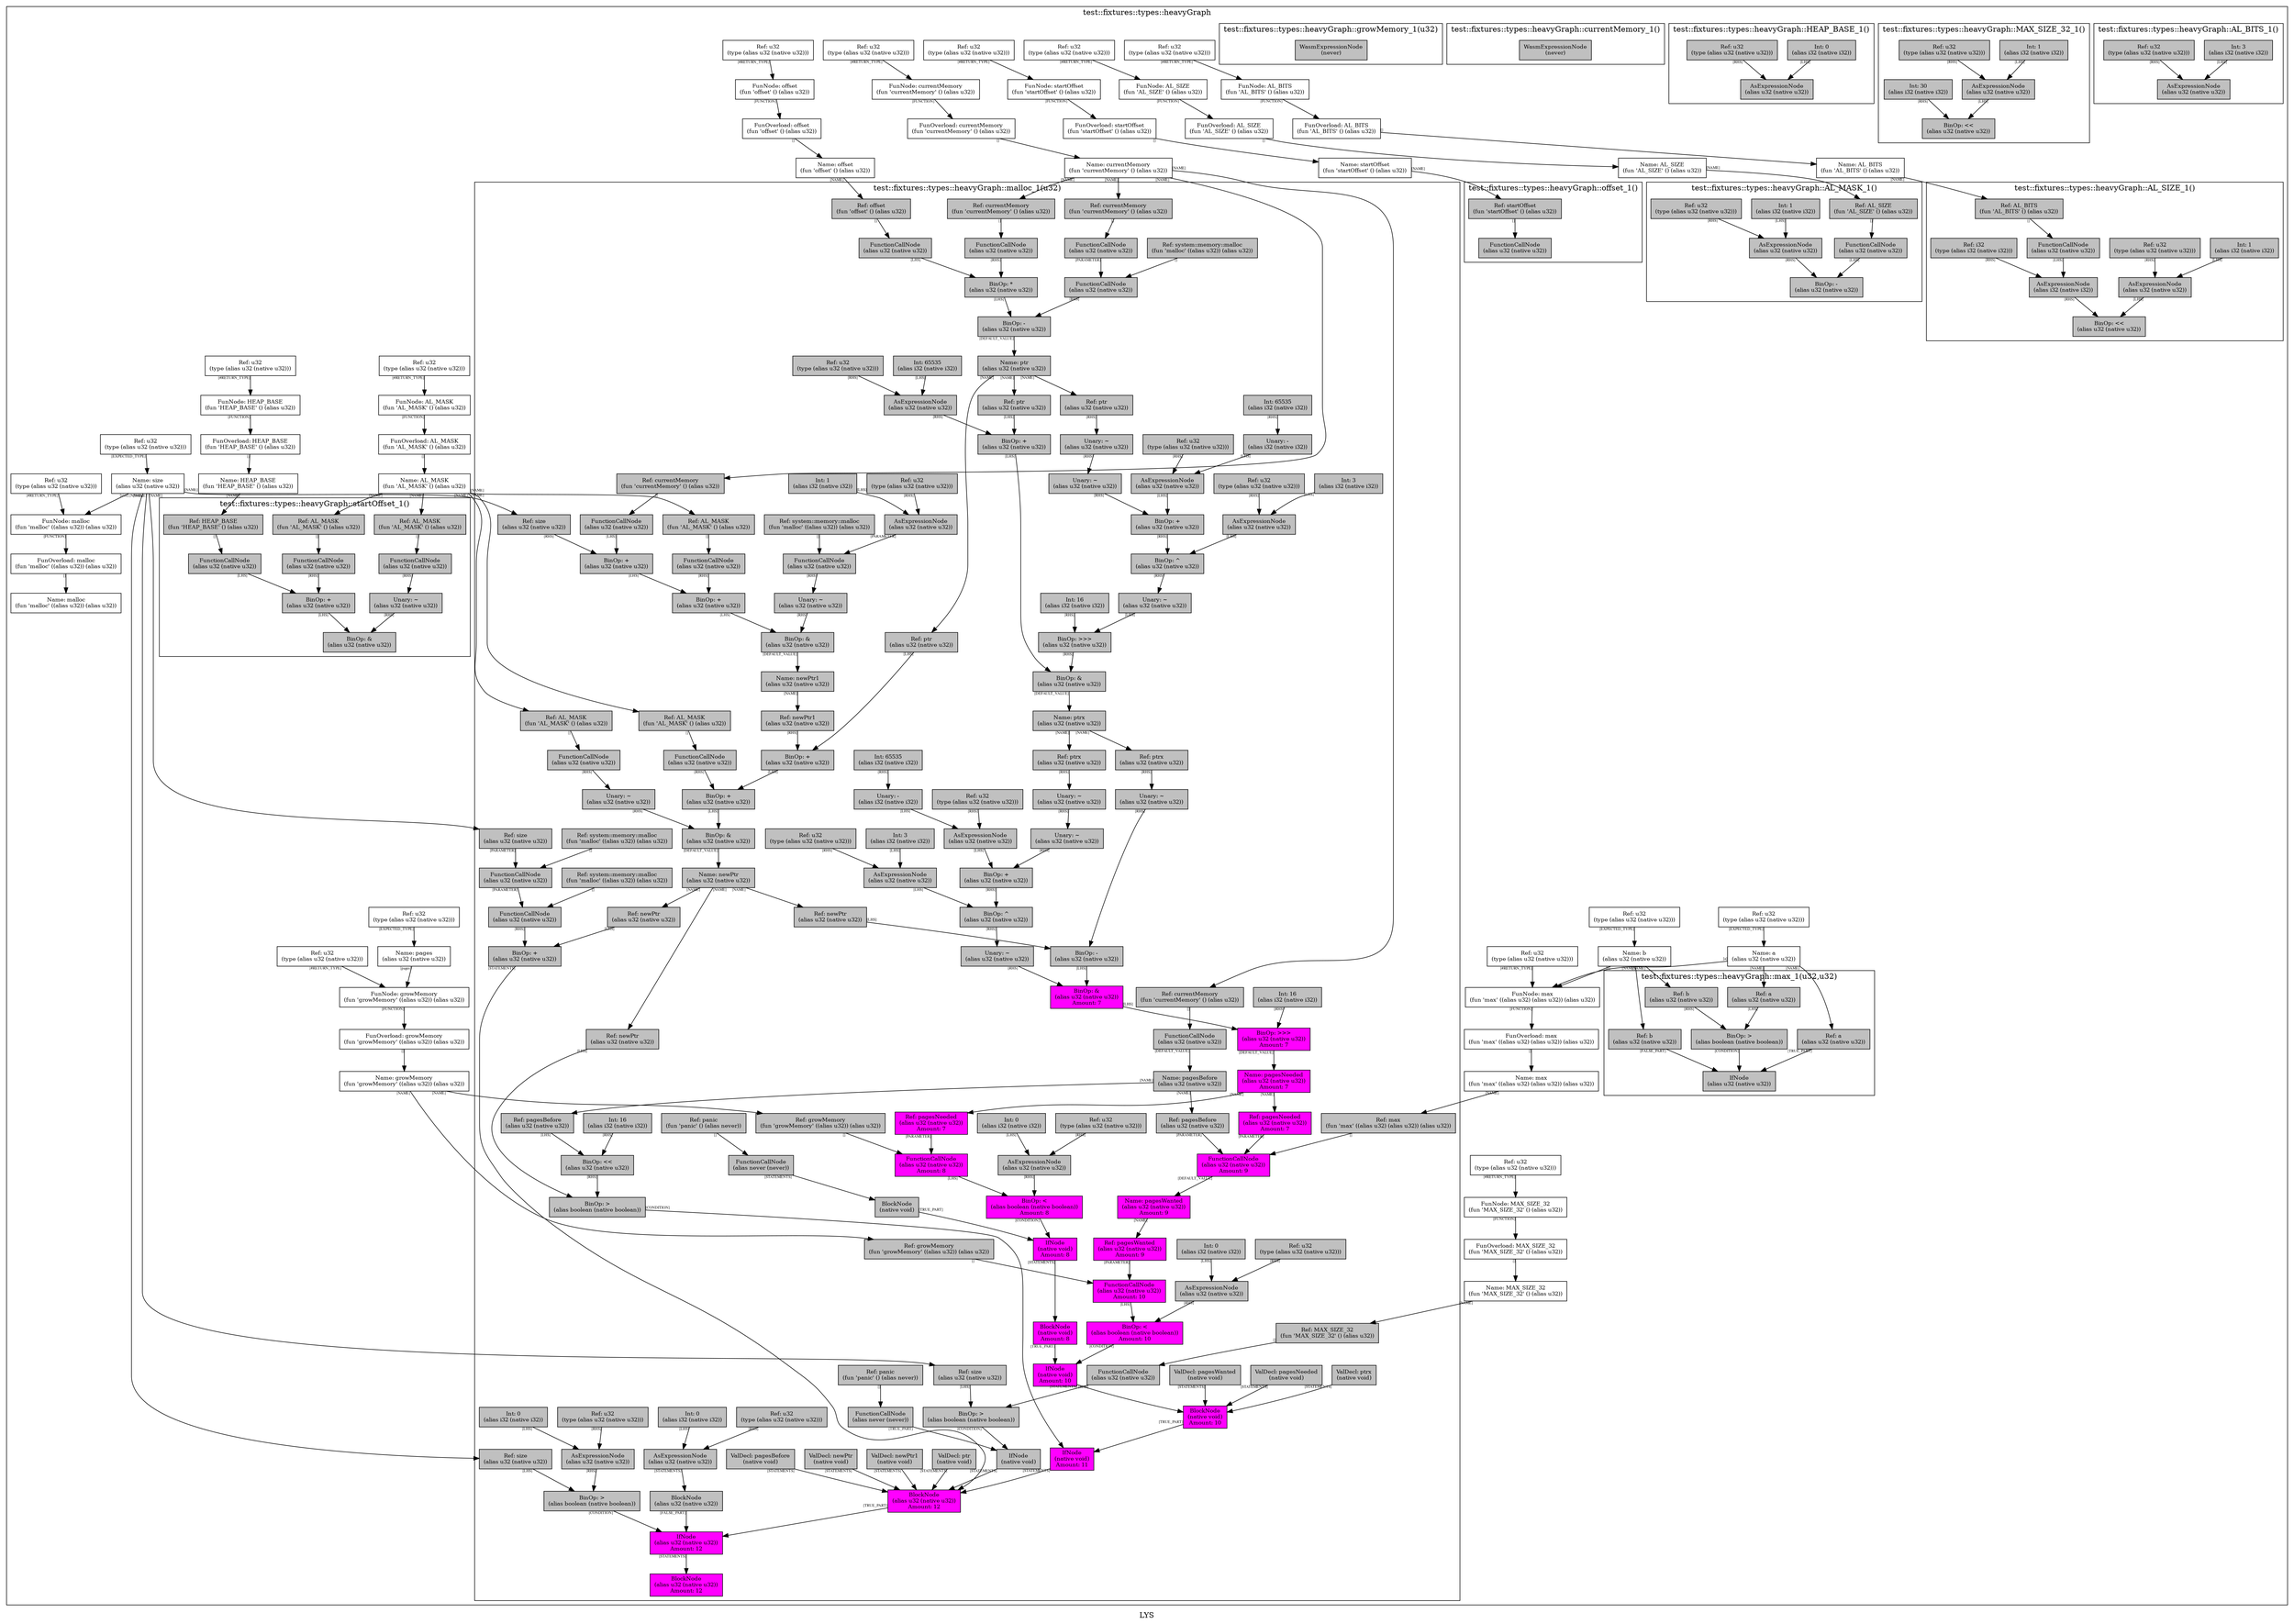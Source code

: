 digraph LYS {
  node [shape=box,fontsize=10];
  subgraph "cluster_test::fixtures::types::heavyGraph" {
    1 [label="FunOverload: AL_BITS\n(fun 'AL_BITS' () (alias u32))", fillcolor=grey];
    2 [label="FunNode: AL_BITS\n(fun 'AL_BITS' () (alias u32))", fillcolor=grey];
    3 [label="Ref: u32\n(type (alias u32 (native u32)))", fillcolor=grey];
    4 [label="Name: AL_BITS\n(fun 'AL_BITS' () (alias u32))", fillcolor=grey];
    5 [label="FunOverload: AL_SIZE\n(fun 'AL_SIZE' () (alias u32))", fillcolor=grey];
    6 [label="FunNode: AL_SIZE\n(fun 'AL_SIZE' () (alias u32))", fillcolor=grey];
    7 [label="Ref: u32\n(type (alias u32 (native u32)))", fillcolor=grey];
    8 [label="Name: AL_SIZE\n(fun 'AL_SIZE' () (alias u32))", fillcolor=grey];
    9 [label="FunOverload: AL_MASK\n(fun 'AL_MASK' () (alias u32))", fillcolor=grey];
    10 [label="FunNode: AL_MASK\n(fun 'AL_MASK' () (alias u32))", fillcolor=grey];
    11 [label="Ref: u32\n(type (alias u32 (native u32)))", fillcolor=grey];
    12 [label="Name: AL_MASK\n(fun 'AL_MASK' () (alias u32))", fillcolor=grey];
    13 [label="FunOverload: MAX_SIZE_32\n(fun 'MAX_SIZE_32' () (alias u32))", fillcolor=grey];
    14 [label="FunNode: MAX_SIZE_32\n(fun 'MAX_SIZE_32' () (alias u32))", fillcolor=grey];
    15 [label="Ref: u32\n(type (alias u32 (native u32)))", fillcolor=grey];
    16 [label="Name: MAX_SIZE_32\n(fun 'MAX_SIZE_32' () (alias u32))", fillcolor=grey];
    17 [label="FunOverload: HEAP_BASE\n(fun 'HEAP_BASE' () (alias u32))", fillcolor=grey];
    18 [label="FunNode: HEAP_BASE\n(fun 'HEAP_BASE' () (alias u32))", fillcolor=grey];
    19 [label="Ref: u32\n(type (alias u32 (native u32)))", fillcolor=grey];
    20 [label="Name: HEAP_BASE\n(fun 'HEAP_BASE' () (alias u32))", fillcolor=grey];
    21 [label="FunOverload: startOffset\n(fun 'startOffset' () (alias u32))", fillcolor=grey];
    22 [label="FunNode: startOffset\n(fun 'startOffset' () (alias u32))", fillcolor=grey];
    23 [label="Ref: u32\n(type (alias u32 (native u32)))", fillcolor=grey];
    24 [label="Name: startOffset\n(fun 'startOffset' () (alias u32))", fillcolor=grey];
    25 [label="FunOverload: offset\n(fun 'offset' () (alias u32))", fillcolor=grey];
    26 [label="FunNode: offset\n(fun 'offset' () (alias u32))", fillcolor=grey];
    27 [label="Ref: u32\n(type (alias u32 (native u32)))", fillcolor=grey];
    28 [label="Name: offset\n(fun 'offset' () (alias u32))", fillcolor=grey];
    29 [label="FunOverload: max\n(fun 'max' ((alias u32) (alias u32)) (alias u32))", fillcolor=grey];
    30 [label="FunNode: max\n(fun 'max' ((alias u32) (alias u32)) (alias u32))", fillcolor=grey];
    31 [label="Name: a\n(alias u32 (native u32))", fillcolor=grey];
    32 [label="Ref: u32\n(type (alias u32 (native u32)))", fillcolor=grey];
    33 [label="Name: b\n(alias u32 (native u32))", fillcolor=grey];
    34 [label="Ref: u32\n(type (alias u32 (native u32)))", fillcolor=grey];
    35 [label="Ref: u32\n(type (alias u32 (native u32)))", fillcolor=grey];
    36 [label="Name: max\n(fun 'max' ((alias u32) (alias u32)) (alias u32))", fillcolor=grey];
    37 [label="FunOverload: currentMemory\n(fun 'currentMemory' () (alias u32))", fillcolor=grey];
    38 [label="FunNode: currentMemory\n(fun 'currentMemory' () (alias u32))", fillcolor=grey];
    39 [label="Ref: u32\n(type (alias u32 (native u32)))", fillcolor=grey];
    40 [label="Name: currentMemory\n(fun 'currentMemory' () (alias u32))", fillcolor=grey];
    41 [label="FunOverload: growMemory\n(fun 'growMemory' ((alias u32)) (alias u32))", fillcolor=grey];
    42 [label="FunNode: growMemory\n(fun 'growMemory' ((alias u32)) (alias u32))", fillcolor=grey];
    43 [label="Name: pages\n(alias u32 (native u32))", fillcolor=grey];
    44 [label="Ref: u32\n(type (alias u32 (native u32)))", fillcolor=grey];
    45 [label="Ref: u32\n(type (alias u32 (native u32)))", fillcolor=grey];
    46 [label="Name: growMemory\n(fun 'growMemory' ((alias u32)) (alias u32))", fillcolor=grey];
    47 [label="FunOverload: malloc\n(fun 'malloc' ((alias u32)) (alias u32))", fillcolor=grey];
    48 [label="FunNode: malloc\n(fun 'malloc' ((alias u32)) (alias u32))", fillcolor=grey];
    49 [label="Name: size\n(alias u32 (native u32))", fillcolor=grey];
    50 [label="Ref: u32\n(type (alias u32 (native u32)))", fillcolor=grey];
    51 [label="Ref: u32\n(type (alias u32 (native u32)))", fillcolor=grey];
    52 [label="Name: malloc\n(fun 'malloc' ((alias u32)) (alias u32))", fillcolor=grey];
    subgraph "cluster_test::fixtures::types::heavyGraph_0" { rankdir=TB;
      node [style=filled, fillcolor=grey];
      53 [label="AsExpressionNode\n(alias u32 (native u32))", fillcolor=grey];
      54 [label="Int: 3\n(alias i32 (native i32))", fillcolor=grey];
      55 [label="Ref: u32\n(type (alias u32 (native u32)))", fillcolor=grey];
      label="test::fixtures::types::heavyGraph::AL_BITS_1()";
    }
    subgraph "cluster_test::fixtures::types::heavyGraph_1" { rankdir=TB;
      node [style=filled, fillcolor=grey];
      56 [label="BinOp: <<\n(alias u32 (native u32))", fillcolor=grey];
      57 [label="AsExpressionNode\n(alias u32 (native u32))", fillcolor=grey];
      58 [label="Int: 1\n(alias i32 (native i32))", fillcolor=grey];
      59 [label="Ref: u32\n(type (alias u32 (native u32)))", fillcolor=grey];
      60 [label="AsExpressionNode\n(alias i32 (native i32))", fillcolor=grey];
      61 [label="FunctionCallNode\n(alias u32 (native u32))", fillcolor=grey];
      62 [label="Ref: AL_BITS\n(fun 'AL_BITS' () (alias u32))", fillcolor=grey];
      63 [label="Ref: i32\n(type (alias i32 (native i32)))", fillcolor=grey];
      label="test::fixtures::types::heavyGraph::AL_SIZE_1()";
    }
    subgraph "cluster_test::fixtures::types::heavyGraph_2" { rankdir=TB;
      node [style=filled, fillcolor=grey];
      64 [label="BinOp: -\n(alias u32 (native u32))", fillcolor=grey];
      65 [label="FunctionCallNode\n(alias u32 (native u32))", fillcolor=grey];
      66 [label="Ref: AL_SIZE\n(fun 'AL_SIZE' () (alias u32))", fillcolor=grey];
      67 [label="AsExpressionNode\n(alias u32 (native u32))", fillcolor=grey];
      68 [label="Int: 1\n(alias i32 (native i32))", fillcolor=grey];
      69 [label="Ref: u32\n(type (alias u32 (native u32)))", fillcolor=grey];
      label="test::fixtures::types::heavyGraph::AL_MASK_1()";
    }
    subgraph "cluster_test::fixtures::types::heavyGraph_3" { rankdir=TB;
      node [style=filled, fillcolor=grey];
      70 [label="BinOp: <<\n(alias u32 (native u32))", fillcolor=grey];
      71 [label="AsExpressionNode\n(alias u32 (native u32))", fillcolor=grey];
      72 [label="Int: 1\n(alias i32 (native i32))", fillcolor=grey];
      73 [label="Ref: u32\n(type (alias u32 (native u32)))", fillcolor=grey];
      74 [label="Int: 30\n(alias i32 (native i32))", fillcolor=grey];
      label="test::fixtures::types::heavyGraph::MAX_SIZE_32_1()";
    }
    subgraph "cluster_test::fixtures::types::heavyGraph_4" { rankdir=TB;
      node [style=filled, fillcolor=grey];
      75 [label="AsExpressionNode\n(alias u32 (native u32))", fillcolor=grey];
      76 [label="Int: 0\n(alias i32 (native i32))", fillcolor=grey];
      77 [label="Ref: u32\n(type (alias u32 (native u32)))", fillcolor=grey];
      label="test::fixtures::types::heavyGraph::HEAP_BASE_1()";
    }
    subgraph "cluster_test::fixtures::types::heavyGraph_5" { rankdir=TB;
      node [style=filled, fillcolor=grey];
      78 [label="BinOp: &\n(alias u32 (native u32))", fillcolor=grey];
      79 [label="BinOp: +\n(alias u32 (native u32))", fillcolor=grey];
      80 [label="FunctionCallNode\n(alias u32 (native u32))", fillcolor=grey];
      81 [label="Ref: HEAP_BASE\n(fun 'HEAP_BASE' () (alias u32))", fillcolor=grey];
      82 [label="FunctionCallNode\n(alias u32 (native u32))", fillcolor=grey];
      83 [label="Ref: AL_MASK\n(fun 'AL_MASK' () (alias u32))", fillcolor=grey];
      84 [label="Unary: ~\n(alias u32 (native u32))", fillcolor=grey];
      85 [label="FunctionCallNode\n(alias u32 (native u32))", fillcolor=grey];
      86 [label="Ref: AL_MASK\n(fun 'AL_MASK' () (alias u32))", fillcolor=grey];
      label="test::fixtures::types::heavyGraph::startOffset_1()";
    }
    subgraph "cluster_test::fixtures::types::heavyGraph_6" { rankdir=TB;
      node [style=filled, fillcolor=grey];
      87 [label="FunctionCallNode\n(alias u32 (native u32))", fillcolor=grey];
      88 [label="Ref: startOffset\n(fun 'startOffset' () (alias u32))", fillcolor=grey];
      label="test::fixtures::types::heavyGraph::offset_1()";
    }
    subgraph "cluster_test::fixtures::types::heavyGraph_7" { rankdir=TB;
      node [style=filled, fillcolor=grey];
      89 [label="IfNode\n(alias u32 (native u32))", fillcolor=grey];
      90 [label="Ref: a\n(alias u32 (native u32))", fillcolor=grey];
      91 [label="BinOp: >\n(alias boolean (native boolean))", fillcolor=grey];
      92 [label="Ref: a\n(alias u32 (native u32))", fillcolor=grey];
      93 [label="Ref: b\n(alias u32 (native u32))", fillcolor=grey];
      94 [label="Ref: b\n(alias u32 (native u32))", fillcolor=grey];
      label="test::fixtures::types::heavyGraph::max_1(u32,u32)";
    }
    subgraph "cluster_test::fixtures::types::heavyGraph_8" { rankdir=TB;
      node [style=filled, fillcolor=grey];
      95 [label="WasmExpressionNode\n(never)", fillcolor=grey];
      label="test::fixtures::types::heavyGraph::currentMemory_1()";
    }
    subgraph "cluster_test::fixtures::types::heavyGraph_9" { rankdir=TB;
      node [style=filled, fillcolor=grey];
      96 [label="WasmExpressionNode\n(never)", fillcolor=grey];
      label="test::fixtures::types::heavyGraph::growMemory_1(u32)";
    }
    subgraph "cluster_test::fixtures::types::heavyGraph_10" { rankdir=TB;
      node [style=filled, fillcolor=grey];
      97 [label="BlockNode\n(alias u32 (native u32))
Amount: 12", fillcolor=magenta];
      98 [label="IfNode\n(alias u32 (native u32))
Amount: 12", fillcolor=magenta];
      99 [label="BlockNode\n(alias u32 (native u32))
Amount: 12", fillcolor=magenta];
      100 [label="IfNode\n(native void)", fillcolor=grey];
      101 [label="FunctionCallNode\n(alias never (never))", fillcolor=grey];
      102 [label="Ref: panic\n(fun 'panic' () (alias never))", fillcolor=grey];
      103 [label="BinOp: >\n(alias boolean (native boolean))", fillcolor=grey];
      104 [label="Ref: size\n(alias u32 (native u32))", fillcolor=grey];
      105 [label="FunctionCallNode\n(alias u32 (native u32))", fillcolor=grey];
      106 [label="Ref: MAX_SIZE_32\n(fun 'MAX_SIZE_32' () (alias u32))", fillcolor=grey];
      107 [label="ValDecl: ptr\n(native void)", fillcolor=grey];
      108 [label="Name: ptr\n(alias u32 (native u32))", fillcolor=grey];
      109 [label="BinOp: -\n(alias u32 (native u32))", fillcolor=grey];
      110 [label="BinOp: *\n(alias u32 (native u32))", fillcolor=grey];
      111 [label="FunctionCallNode\n(alias u32 (native u32))", fillcolor=grey];
      112 [label="Ref: offset\n(fun 'offset' () (alias u32))", fillcolor=grey];
      113 [label="FunctionCallNode\n(alias u32 (native u32))", fillcolor=grey];
      114 [label="Ref: currentMemory\n(fun 'currentMemory' () (alias u32))", fillcolor=grey];
      115 [label="FunctionCallNode\n(alias u32 (native u32))", fillcolor=grey];
      116 [label="Ref: system::memory::malloc\n(fun 'malloc' ((alias u32)) (alias u32))", fillcolor=grey];
      117 [label="FunctionCallNode\n(alias u32 (native u32))", fillcolor=grey];
      118 [label="Ref: currentMemory\n(fun 'currentMemory' () (alias u32))", fillcolor=grey];
      119 [label="ValDecl: newPtr1\n(native void)", fillcolor=grey];
      120 [label="Name: newPtr1\n(alias u32 (native u32))", fillcolor=grey];
      121 [label="BinOp: &\n(alias u32 (native u32))", fillcolor=grey];
      122 [label="BinOp: +\n(alias u32 (native u32))", fillcolor=grey];
      123 [label="BinOp: +\n(alias u32 (native u32))", fillcolor=grey];
      124 [label="FunctionCallNode\n(alias u32 (native u32))", fillcolor=grey];
      125 [label="Ref: currentMemory\n(fun 'currentMemory' () (alias u32))", fillcolor=grey];
      126 [label="Ref: size\n(alias u32 (native u32))", fillcolor=grey];
      127 [label="FunctionCallNode\n(alias u32 (native u32))", fillcolor=grey];
      128 [label="Ref: AL_MASK\n(fun 'AL_MASK' () (alias u32))", fillcolor=grey];
      129 [label="Unary: ~\n(alias u32 (native u32))", fillcolor=grey];
      130 [label="FunctionCallNode\n(alias u32 (native u32))", fillcolor=grey];
      131 [label="Ref: system::memory::malloc\n(fun 'malloc' ((alias u32)) (alias u32))", fillcolor=grey];
      132 [label="AsExpressionNode\n(alias u32 (native u32))", fillcolor=grey];
      133 [label="Int: 1\n(alias i32 (native i32))", fillcolor=grey];
      134 [label="Ref: u32\n(type (alias u32 (native u32)))", fillcolor=grey];
      135 [label="ValDecl: newPtr\n(native void)", fillcolor=grey];
      136 [label="Name: newPtr\n(alias u32 (native u32))", fillcolor=grey];
      137 [label="BinOp: &\n(alias u32 (native u32))", fillcolor=grey];
      138 [label="BinOp: +\n(alias u32 (native u32))", fillcolor=grey];
      139 [label="BinOp: +\n(alias u32 (native u32))", fillcolor=grey];
      140 [label="Ref: ptr\n(alias u32 (native u32))", fillcolor=grey];
      141 [label="Ref: newPtr1\n(alias u32 (native u32))", fillcolor=grey];
      142 [label="FunctionCallNode\n(alias u32 (native u32))", fillcolor=grey];
      143 [label="Ref: AL_MASK\n(fun 'AL_MASK' () (alias u32))", fillcolor=grey];
      144 [label="Unary: ~\n(alias u32 (native u32))", fillcolor=grey];
      145 [label="FunctionCallNode\n(alias u32 (native u32))", fillcolor=grey];
      146 [label="Ref: AL_MASK\n(fun 'AL_MASK' () (alias u32))", fillcolor=grey];
      147 [label="ValDecl: pagesBefore\n(native void)", fillcolor=grey];
      148 [label="Name: pagesBefore\n(alias u32 (native u32))", fillcolor=grey];
      149 [label="FunctionCallNode\n(alias u32 (native u32))", fillcolor=grey];
      150 [label="Ref: currentMemory\n(fun 'currentMemory' () (alias u32))", fillcolor=grey];
      151 [label="IfNode\n(native void)
Amount: 11", fillcolor=magenta];
      152 [label="BlockNode\n(native void)
Amount: 10", fillcolor=magenta];
      153 [label="ValDecl: ptrx\n(native void)", fillcolor=grey];
      154 [label="Name: ptrx\n(alias u32 (native u32))", fillcolor=grey];
      155 [label="BinOp: &\n(alias u32 (native u32))", fillcolor=grey];
      156 [label="BinOp: +\n(alias u32 (native u32))", fillcolor=grey];
      157 [label="Ref: ptr\n(alias u32 (native u32))", fillcolor=grey];
      158 [label="AsExpressionNode\n(alias u32 (native u32))", fillcolor=grey];
      159 [label="Int: 65535\n(alias i32 (native i32))", fillcolor=grey];
      160 [label="Ref: u32\n(type (alias u32 (native u32)))", fillcolor=grey];
      161 [label="BinOp: >>>\n(alias u32 (native u32))", fillcolor=grey];
      162 [label="Unary: ~\n(alias u32 (native u32))", fillcolor=grey];
      163 [label="BinOp: ^\n(alias u32 (native u32))", fillcolor=grey];
      164 [label="AsExpressionNode\n(alias u32 (native u32))", fillcolor=grey];
      165 [label="Int: 3\n(alias i32 (native i32))", fillcolor=grey];
      166 [label="Ref: u32\n(type (alias u32 (native u32)))", fillcolor=grey];
      167 [label="BinOp: +\n(alias u32 (native u32))", fillcolor=grey];
      168 [label="AsExpressionNode\n(alias u32 (native u32))", fillcolor=grey];
      169 [label="Unary: -\n(alias i32 (native i32))", fillcolor=grey];
      170 [label="Int: 65535\n(alias i32 (native i32))", fillcolor=grey];
      171 [label="Ref: u32\n(type (alias u32 (native u32)))", fillcolor=grey];
      172 [label="Unary: ~\n(alias u32 (native u32))", fillcolor=grey];
      173 [label="Unary: ~\n(alias u32 (native u32))", fillcolor=grey];
      174 [label="Ref: ptr\n(alias u32 (native u32))", fillcolor=grey];
      175 [label="Int: 16\n(alias i32 (native i32))", fillcolor=grey];
      176 [label="ValDecl: pagesNeeded\n(native void)", fillcolor=grey];
      177 [label="Name: pagesNeeded\n(alias u32 (native u32))
Amount: 7", fillcolor=magenta];
      178 [label="BinOp: >>>\n(alias u32 (native u32))
Amount: 7", fillcolor=magenta];
      179 [label="BinOp: &\n(alias u32 (native u32))
Amount: 7", fillcolor=magenta];
      180 [label="BinOp: -\n(alias u32 (native u32))", fillcolor=grey];
      181 [label="Ref: newPtr\n(alias u32 (native u32))", fillcolor=grey];
      182 [label="Unary: ~\n(alias u32 (native u32))", fillcolor=grey];
      183 [label="Ref: ptrx\n(alias u32 (native u32))", fillcolor=grey];
      184 [label="Unary: ~\n(alias u32 (native u32))", fillcolor=grey];
      185 [label="BinOp: ^\n(alias u32 (native u32))", fillcolor=grey];
      186 [label="AsExpressionNode\n(alias u32 (native u32))", fillcolor=grey];
      187 [label="Int: 3\n(alias i32 (native i32))", fillcolor=grey];
      188 [label="Ref: u32\n(type (alias u32 (native u32)))", fillcolor=grey];
      189 [label="BinOp: +\n(alias u32 (native u32))", fillcolor=grey];
      190 [label="AsExpressionNode\n(alias u32 (native u32))", fillcolor=grey];
      191 [label="Unary: -\n(alias i32 (native i32))", fillcolor=grey];
      192 [label="Int: 65535\n(alias i32 (native i32))", fillcolor=grey];
      193 [label="Ref: u32\n(type (alias u32 (native u32)))", fillcolor=grey];
      194 [label="Unary: ~\n(alias u32 (native u32))", fillcolor=grey];
      195 [label="Unary: ~\n(alias u32 (native u32))", fillcolor=grey];
      196 [label="Ref: ptrx\n(alias u32 (native u32))", fillcolor=grey];
      197 [label="Int: 16\n(alias i32 (native i32))", fillcolor=grey];
      198 [label="ValDecl: pagesWanted\n(native void)", fillcolor=grey];
      199 [label="Name: pagesWanted\n(alias u32 (native u32))
Amount: 9", fillcolor=magenta];
      200 [label="FunctionCallNode\n(alias u32 (native u32))
Amount: 9", fillcolor=magenta];
      201 [label="Ref: max\n(fun 'max' ((alias u32) (alias u32)) (alias u32))", fillcolor=grey];
      202 [label="Ref: pagesBefore\n(alias u32 (native u32))", fillcolor=grey];
      203 [label="Ref: pagesNeeded\n(alias u32 (native u32))
Amount: 7", fillcolor=magenta];
      204 [label="IfNode\n(native void)
Amount: 10", fillcolor=magenta];
      205 [label="BlockNode\n(native void)
Amount: 8", fillcolor=magenta];
      206 [label="IfNode\n(native void)
Amount: 8", fillcolor=magenta];
      207 [label="BlockNode\n(native void)", fillcolor=grey];
      208 [label="FunctionCallNode\n(alias never (never))", fillcolor=grey];
      209 [label="Ref: panic\n(fun 'panic' () (alias never))", fillcolor=grey];
      210 [label="BinOp: <\n(alias boolean (native boolean))
Amount: 8", fillcolor=magenta];
      211 [label="FunctionCallNode\n(alias u32 (native u32))
Amount: 8", fillcolor=magenta];
      212 [label="Ref: growMemory\n(fun 'growMemory' ((alias u32)) (alias u32))", fillcolor=grey];
      213 [label="Ref: pagesNeeded\n(alias u32 (native u32))
Amount: 7", fillcolor=magenta];
      214 [label="AsExpressionNode\n(alias u32 (native u32))", fillcolor=grey];
      215 [label="Int: 0\n(alias i32 (native i32))", fillcolor=grey];
      216 [label="Ref: u32\n(type (alias u32 (native u32)))", fillcolor=grey];
      217 [label="BinOp: <\n(alias boolean (native boolean))
Amount: 10", fillcolor=magenta];
      218 [label="FunctionCallNode\n(alias u32 (native u32))
Amount: 10", fillcolor=magenta];
      219 [label="Ref: growMemory\n(fun 'growMemory' ((alias u32)) (alias u32))", fillcolor=grey];
      220 [label="Ref: pagesWanted\n(alias u32 (native u32))
Amount: 9", fillcolor=magenta];
      221 [label="AsExpressionNode\n(alias u32 (native u32))", fillcolor=grey];
      222 [label="Int: 0\n(alias i32 (native i32))", fillcolor=grey];
      223 [label="Ref: u32\n(type (alias u32 (native u32)))", fillcolor=grey];
      224 [label="BinOp: >\n(alias boolean (native boolean))", fillcolor=grey];
      225 [label="Ref: newPtr\n(alias u32 (native u32))", fillcolor=grey];
      226 [label="BinOp: <<\n(alias u32 (native u32))", fillcolor=grey];
      227 [label="Ref: pagesBefore\n(alias u32 (native u32))", fillcolor=grey];
      228 [label="Int: 16\n(alias i32 (native i32))", fillcolor=grey];
      229 [label="BinOp: +\n(alias u32 (native u32))", fillcolor=grey];
      230 [label="Ref: newPtr\n(alias u32 (native u32))", fillcolor=grey];
      231 [label="FunctionCallNode\n(alias u32 (native u32))", fillcolor=grey];
      232 [label="Ref: system::memory::malloc\n(fun 'malloc' ((alias u32)) (alias u32))", fillcolor=grey];
      233 [label="FunctionCallNode\n(alias u32 (native u32))", fillcolor=grey];
      234 [label="Ref: system::memory::malloc\n(fun 'malloc' ((alias u32)) (alias u32))", fillcolor=grey];
      235 [label="Ref: size\n(alias u32 (native u32))", fillcolor=grey];
      236 [label="BinOp: >\n(alias boolean (native boolean))", fillcolor=grey];
      237 [label="Ref: size\n(alias u32 (native u32))", fillcolor=grey];
      238 [label="AsExpressionNode\n(alias u32 (native u32))", fillcolor=grey];
      239 [label="Int: 0\n(alias i32 (native i32))", fillcolor=grey];
      240 [label="Ref: u32\n(type (alias u32 (native u32)))", fillcolor=grey];
      241 [label="BlockNode\n(alias u32 (native u32))", fillcolor=grey];
      242 [label="AsExpressionNode\n(alias u32 (native u32))", fillcolor=grey];
      243 [label="Int: 0\n(alias i32 (native i32))", fillcolor=grey];
      244 [label="Ref: u32\n(type (alias u32 (native u32)))", fillcolor=grey];
      label="test::fixtures::types::heavyGraph::malloc_1(u32)";
    }
    label="test::fixtures::types::heavyGraph";
  }
  1 -> 4[taillabel="[]" fontsize=7 fontname="times" color="black" ];
  2 -> 1[taillabel="[FUNCTION]" fontsize=7 fontname="times" color="black" ];
  3 -> 2[taillabel="[#RETURN_TYPE]" fontsize=7 fontname="times" color="black" ];
  4 -> 62[taillabel="[NAME]" fontsize=7 fontname="times" color="black" ];
  5 -> 8[taillabel="[]" fontsize=7 fontname="times" color="black" ];
  6 -> 5[taillabel="[FUNCTION]" fontsize=7 fontname="times" color="black" ];
  7 -> 6[taillabel="[#RETURN_TYPE]" fontsize=7 fontname="times" color="black" ];
  8 -> 66[taillabel="[NAME]" fontsize=7 fontname="times" color="black" ];
  9 -> 12[taillabel="[]" fontsize=7 fontname="times" color="black" ];
  10 -> 9[taillabel="[FUNCTION]" fontsize=7 fontname="times" color="black" ];
  11 -> 10[taillabel="[#RETURN_TYPE]" fontsize=7 fontname="times" color="black" ];
  12 -> 83[taillabel="[NAME]" fontsize=7 fontname="times" color="black" ];
  12 -> 86[taillabel="[NAME]" fontsize=7 fontname="times" color="black" ];
  12 -> 128[taillabel="[NAME]" fontsize=7 fontname="times" color="black" ];
  12 -> 143[taillabel="[NAME]" fontsize=7 fontname="times" color="black" ];
  12 -> 146[taillabel="[NAME]" fontsize=7 fontname="times" color="black" ];
  13 -> 16[taillabel="[]" fontsize=7 fontname="times" color="black" ];
  14 -> 13[taillabel="[FUNCTION]" fontsize=7 fontname="times" color="black" ];
  15 -> 14[taillabel="[#RETURN_TYPE]" fontsize=7 fontname="times" color="black" ];
  16 -> 106[taillabel="[NAME]" fontsize=7 fontname="times" color="black" ];
  17 -> 20[taillabel="[]" fontsize=7 fontname="times" color="black" ];
  18 -> 17[taillabel="[FUNCTION]" fontsize=7 fontname="times" color="black" ];
  19 -> 18[taillabel="[#RETURN_TYPE]" fontsize=7 fontname="times" color="black" ];
  20 -> 81[taillabel="[NAME]" fontsize=7 fontname="times" color="black" ];
  21 -> 24[taillabel="[]" fontsize=7 fontname="times" color="black" ];
  22 -> 21[taillabel="[FUNCTION]" fontsize=7 fontname="times" color="black" ];
  23 -> 22[taillabel="[#RETURN_TYPE]" fontsize=7 fontname="times" color="black" ];
  24 -> 88[taillabel="[NAME]" fontsize=7 fontname="times" color="black" ];
  25 -> 28[taillabel="[]" fontsize=7 fontname="times" color="black" ];
  26 -> 25[taillabel="[FUNCTION]" fontsize=7 fontname="times" color="black" ];
  27 -> 26[taillabel="[#RETURN_TYPE]" fontsize=7 fontname="times" color="black" ];
  28 -> 112[taillabel="[NAME]" fontsize=7 fontname="times" color="black" ];
  29 -> 36[taillabel="[]" fontsize=7 fontname="times" color="black" ];
  30 -> 29[taillabel="[FUNCTION]" fontsize=7 fontname="times" color="black" ];
  31 -> 30[taillabel="[a]" fontsize=7 fontname="times" color="black" ];
  31 -> 90[taillabel="[NAME]" fontsize=7 fontname="times" color="black" ];
  31 -> 92[taillabel="[NAME]" fontsize=7 fontname="times" color="black" ];
  32 -> 31[taillabel="[EXPECTED_TYPE]" fontsize=7 fontname="times" color="black" ];
  33 -> 30[taillabel="[b]" fontsize=7 fontname="times" color="black" ];
  33 -> 93[taillabel="[NAME]" fontsize=7 fontname="times" color="black" ];
  33 -> 94[taillabel="[NAME]" fontsize=7 fontname="times" color="black" ];
  34 -> 33[taillabel="[EXPECTED_TYPE]" fontsize=7 fontname="times" color="black" ];
  35 -> 30[taillabel="[#RETURN_TYPE]" fontsize=7 fontname="times" color="black" ];
  36 -> 201[taillabel="[NAME]" fontsize=7 fontname="times" color="black" ];
  37 -> 40[taillabel="[]" fontsize=7 fontname="times" color="black" ];
  38 -> 37[taillabel="[FUNCTION]" fontsize=7 fontname="times" color="black" ];
  39 -> 38[taillabel="[#RETURN_TYPE]" fontsize=7 fontname="times" color="black" ];
  40 -> 114[taillabel="[NAME]" fontsize=7 fontname="times" color="black" ];
  40 -> 118[taillabel="[NAME]" fontsize=7 fontname="times" color="black" ];
  40 -> 125[taillabel="[NAME]" fontsize=7 fontname="times" color="black" ];
  40 -> 150[taillabel="[NAME]" fontsize=7 fontname="times" color="black" ];
  41 -> 46[taillabel="[]" fontsize=7 fontname="times" color="black" ];
  42 -> 41[taillabel="[FUNCTION]" fontsize=7 fontname="times" color="black" ];
  43 -> 42[taillabel="[pages]" fontsize=7 fontname="times" color="black" ];
  44 -> 43[taillabel="[EXPECTED_TYPE]" fontsize=7 fontname="times" color="black" ];
  45 -> 42[taillabel="[#RETURN_TYPE]" fontsize=7 fontname="times" color="black" ];
  46 -> 212[taillabel="[NAME]" fontsize=7 fontname="times" color="black" ];
  46 -> 219[taillabel="[NAME]" fontsize=7 fontname="times" color="black" ];
  47 -> 52[taillabel="[]" fontsize=7 fontname="times" color="black" ];
  48 -> 47[taillabel="[FUNCTION]" fontsize=7 fontname="times" color="black" ];
  49 -> 48[taillabel="[size]" fontsize=7 fontname="times" color="black" ];
  49 -> 104[taillabel="[NAME]" fontsize=7 fontname="times" color="black" ];
  49 -> 126[taillabel="[NAME]" fontsize=7 fontname="times" color="black" ];
  49 -> 235[taillabel="[NAME]" fontsize=7 fontname="times" color="black" ];
  49 -> 237[taillabel="[NAME]" fontsize=7 fontname="times" color="black" ];
  50 -> 49[taillabel="[EXPECTED_TYPE]" fontsize=7 fontname="times" color="black" ];
  51 -> 48[taillabel="[#RETURN_TYPE]" fontsize=7 fontname="times" color="black" ];
  54 -> 53[taillabel="[LHS]" fontsize=7 fontname="times" color="black" ];
  55 -> 53[taillabel="[RHS]" fontsize=7 fontname="times" color="black" ];
  57 -> 56[taillabel="[LHS]" fontsize=7 fontname="times" color="black" ];
  58 -> 57[taillabel="[LHS]" fontsize=7 fontname="times" color="black" ];
  59 -> 57[taillabel="[RHS]" fontsize=7 fontname="times" color="black" ];
  60 -> 56[taillabel="[RHS]" fontsize=7 fontname="times" color="black" ];
  61 -> 60[taillabel="[LHS]" fontsize=7 fontname="times" color="black" ];
  62 -> 61[taillabel="[]" fontsize=7 fontname="times" color="black" ];
  63 -> 60[taillabel="[RHS]" fontsize=7 fontname="times" color="black" ];
  65 -> 64[taillabel="[LHS]" fontsize=7 fontname="times" color="black" ];
  66 -> 65[taillabel="[]" fontsize=7 fontname="times" color="black" ];
  67 -> 64[taillabel="[RHS]" fontsize=7 fontname="times" color="black" ];
  68 -> 67[taillabel="[LHS]" fontsize=7 fontname="times" color="black" ];
  69 -> 67[taillabel="[RHS]" fontsize=7 fontname="times" color="black" ];
  71 -> 70[taillabel="[LHS]" fontsize=7 fontname="times" color="black" ];
  72 -> 71[taillabel="[LHS]" fontsize=7 fontname="times" color="black" ];
  73 -> 71[taillabel="[RHS]" fontsize=7 fontname="times" color="black" ];
  74 -> 70[taillabel="[RHS]" fontsize=7 fontname="times" color="black" ];
  76 -> 75[taillabel="[LHS]" fontsize=7 fontname="times" color="black" ];
  77 -> 75[taillabel="[RHS]" fontsize=7 fontname="times" color="black" ];
  79 -> 78[taillabel="[LHS]" fontsize=7 fontname="times" color="black" ];
  80 -> 79[taillabel="[LHS]" fontsize=7 fontname="times" color="black" ];
  81 -> 80[taillabel="[]" fontsize=7 fontname="times" color="black" ];
  82 -> 79[taillabel="[RHS]" fontsize=7 fontname="times" color="black" ];
  83 -> 82[taillabel="[]" fontsize=7 fontname="times" color="black" ];
  84 -> 78[taillabel="[RHS]" fontsize=7 fontname="times" color="black" ];
  85 -> 84[taillabel="[RHS]" fontsize=7 fontname="times" color="black" ];
  86 -> 85[taillabel="[]" fontsize=7 fontname="times" color="black" ];
  88 -> 87[taillabel="[]" fontsize=7 fontname="times" color="black" ];
  90 -> 89[taillabel="[TRUE_PART]" fontsize=7 fontname="times" color="black" ];
  91 -> 89[taillabel="[CONDITION]" fontsize=7 fontname="times" color="black" ];
  92 -> 91[taillabel="[LHS]" fontsize=7 fontname="times" color="black" ];
  93 -> 91[taillabel="[RHS]" fontsize=7 fontname="times" color="black" ];
  94 -> 89[taillabel="[FALSE_PART]" fontsize=7 fontname="times" color="black" ];
  98 -> 97[taillabel="[STATEMENTS]" fontsize=7 fontname="times" color="black" ];
  99 -> 98[taillabel="[TRUE_PART]" fontsize=7 fontname="times" color="black" ];
  100 -> 99[taillabel="[STATEMENTS]" fontsize=7 fontname="times" color="black" ];
  101 -> 100[taillabel="[TRUE_PART]" fontsize=7 fontname="times" color="black" ];
  102 -> 101[taillabel="[]" fontsize=7 fontname="times" color="black" ];
  103 -> 100[taillabel="[CONDITION]" fontsize=7 fontname="times" color="black" ];
  104 -> 103[taillabel="[LHS]" fontsize=7 fontname="times" color="black" ];
  105 -> 103[taillabel="[RHS]" fontsize=7 fontname="times" color="black" ];
  106 -> 105[taillabel="[]" fontsize=7 fontname="times" color="black" ];
  107 -> 99[taillabel="[STATEMENTS]" fontsize=7 fontname="times" color="black" ];
  108 -> 140[taillabel="[NAME]" fontsize=7 fontname="times" color="black" ];
  108 -> 157[taillabel="[NAME]" fontsize=7 fontname="times" color="black" ];
  108 -> 174[taillabel="[NAME]" fontsize=7 fontname="times" color="black" ];
  109 -> 108[taillabel="[DEFAULT_VALUE]" fontsize=7 fontname="times" color="black" ];
  110 -> 109[taillabel="[LHS]" fontsize=7 fontname="times" color="black" ];
  111 -> 110[taillabel="[LHS]" fontsize=7 fontname="times" color="black" ];
  112 -> 111[taillabel="[]" fontsize=7 fontname="times" color="black" ];
  113 -> 110[taillabel="[RHS]" fontsize=7 fontname="times" color="black" ];
  114 -> 113[taillabel="[]" fontsize=7 fontname="times" color="black" ];
  115 -> 109[taillabel="[RHS]" fontsize=7 fontname="times" color="black" ];
  116 -> 115[taillabel="[]" fontsize=7 fontname="times" color="black" ];
  117 -> 115[taillabel="[PARAMETER]" fontsize=7 fontname="times" color="black" ];
  118 -> 117[taillabel="[]" fontsize=7 fontname="times" color="black" ];
  119 -> 99[taillabel="[STATEMENTS]" fontsize=7 fontname="times" color="black" ];
  120 -> 141[taillabel="[NAME]" fontsize=7 fontname="times" color="black" ];
  121 -> 120[taillabel="[DEFAULT_VALUE]" fontsize=7 fontname="times" color="black" ];
  122 -> 121[taillabel="[LHS]" fontsize=7 fontname="times" color="black" ];
  123 -> 122[taillabel="[LHS]" fontsize=7 fontname="times" color="black" ];
  124 -> 123[taillabel="[LHS]" fontsize=7 fontname="times" color="black" ];
  125 -> 124[taillabel="[]" fontsize=7 fontname="times" color="black" ];
  126 -> 123[taillabel="[RHS]" fontsize=7 fontname="times" color="black" ];
  127 -> 122[taillabel="[RHS]" fontsize=7 fontname="times" color="black" ];
  128 -> 127[taillabel="[]" fontsize=7 fontname="times" color="black" ];
  129 -> 121[taillabel="[RHS]" fontsize=7 fontname="times" color="black" ];
  130 -> 129[taillabel="[RHS]" fontsize=7 fontname="times" color="black" ];
  131 -> 130[taillabel="[]" fontsize=7 fontname="times" color="black" ];
  132 -> 130[taillabel="[PARAMETER]" fontsize=7 fontname="times" color="black" ];
  133 -> 132[taillabel="[LHS]" fontsize=7 fontname="times" color="black" ];
  134 -> 132[taillabel="[RHS]" fontsize=7 fontname="times" color="black" ];
  135 -> 99[taillabel="[STATEMENTS]" fontsize=7 fontname="times" color="black" ];
  136 -> 181[taillabel="[NAME]" fontsize=7 fontname="times" color="black" ];
  136 -> 225[taillabel="[NAME]" fontsize=7 fontname="times" color="black" ];
  136 -> 230[taillabel="[NAME]" fontsize=7 fontname="times" color="black" ];
  137 -> 136[taillabel="[DEFAULT_VALUE]" fontsize=7 fontname="times" color="black" ];
  138 -> 137[taillabel="[LHS]" fontsize=7 fontname="times" color="black" ];
  139 -> 138[taillabel="[LHS]" fontsize=7 fontname="times" color="black" ];
  140 -> 139[taillabel="[LHS]" fontsize=7 fontname="times" color="black" ];
  141 -> 139[taillabel="[RHS]" fontsize=7 fontname="times" color="black" ];
  142 -> 138[taillabel="[RHS]" fontsize=7 fontname="times" color="black" ];
  143 -> 142[taillabel="[]" fontsize=7 fontname="times" color="black" ];
  144 -> 137[taillabel="[RHS]" fontsize=7 fontname="times" color="black" ];
  145 -> 144[taillabel="[RHS]" fontsize=7 fontname="times" color="black" ];
  146 -> 145[taillabel="[]" fontsize=7 fontname="times" color="black" ];
  147 -> 99[taillabel="[STATEMENTS]" fontsize=7 fontname="times" color="black" ];
  148 -> 202[taillabel="[NAME]" fontsize=7 fontname="times" color="black" ];
  148 -> 227[taillabel="[NAME]" fontsize=7 fontname="times" color="black" ];
  149 -> 148[taillabel="[DEFAULT_VALUE]" fontsize=7 fontname="times" color="black" ];
  150 -> 149[taillabel="[]" fontsize=7 fontname="times" color="black" ];
  151 -> 99[taillabel="[STATEMENTS]" fontsize=7 fontname="times" color="black" ];
  152 -> 151[taillabel="[TRUE_PART]" fontsize=7 fontname="times" color="black" ];
  153 -> 152[taillabel="[STATEMENTS]" fontsize=7 fontname="times" color="black" ];
  154 -> 183[taillabel="[NAME]" fontsize=7 fontname="times" color="black" ];
  154 -> 196[taillabel="[NAME]" fontsize=7 fontname="times" color="black" ];
  155 -> 154[taillabel="[DEFAULT_VALUE]" fontsize=7 fontname="times" color="black" ];
  156 -> 155[taillabel="[LHS]" fontsize=7 fontname="times" color="black" ];
  157 -> 156[taillabel="[LHS]" fontsize=7 fontname="times" color="black" ];
  158 -> 156[taillabel="[RHS]" fontsize=7 fontname="times" color="black" ];
  159 -> 158[taillabel="[LHS]" fontsize=7 fontname="times" color="black" ];
  160 -> 158[taillabel="[RHS]" fontsize=7 fontname="times" color="black" ];
  161 -> 155[taillabel="[RHS]" fontsize=7 fontname="times" color="black" ];
  162 -> 161[taillabel="[LHS]" fontsize=7 fontname="times" color="black" ];
  163 -> 162[taillabel="[RHS]" fontsize=7 fontname="times" color="black" ];
  164 -> 163[taillabel="[LHS]" fontsize=7 fontname="times" color="black" ];
  165 -> 164[taillabel="[LHS]" fontsize=7 fontname="times" color="black" ];
  166 -> 164[taillabel="[RHS]" fontsize=7 fontname="times" color="black" ];
  167 -> 163[taillabel="[RHS]" fontsize=7 fontname="times" color="black" ];
  168 -> 167[taillabel="[LHS]" fontsize=7 fontname="times" color="black" ];
  169 -> 168[taillabel="[LHS]" fontsize=7 fontname="times" color="black" ];
  170 -> 169[taillabel="[RHS]" fontsize=7 fontname="times" color="black" ];
  171 -> 168[taillabel="[RHS]" fontsize=7 fontname="times" color="black" ];
  172 -> 167[taillabel="[RHS]" fontsize=7 fontname="times" color="black" ];
  173 -> 172[taillabel="[RHS]" fontsize=7 fontname="times" color="black" ];
  174 -> 173[taillabel="[RHS]" fontsize=7 fontname="times" color="black" ];
  175 -> 161[taillabel="[RHS]" fontsize=7 fontname="times" color="black" ];
  176 -> 152[taillabel="[STATEMENTS]" fontsize=7 fontname="times" color="black" ];
  177 -> 203[taillabel="[NAME]" fontsize=7 fontname="times" color="black" ];
  177 -> 213[taillabel="[NAME]" fontsize=7 fontname="times" color="black" ];
  178 -> 177[taillabel="[DEFAULT_VALUE]" fontsize=7 fontname="times" color="black" ];
  179 -> 178[taillabel="[LHS]" fontsize=7 fontname="times" color="black" ];
  180 -> 179[taillabel="[LHS]" fontsize=7 fontname="times" color="black" ];
  181 -> 180[taillabel="[LHS]" fontsize=7 fontname="times" color="black" ];
  182 -> 180[taillabel="[RHS]" fontsize=7 fontname="times" color="black" ];
  183 -> 182[taillabel="[RHS]" fontsize=7 fontname="times" color="black" ];
  184 -> 179[taillabel="[RHS]" fontsize=7 fontname="times" color="black" ];
  185 -> 184[taillabel="[RHS]" fontsize=7 fontname="times" color="black" ];
  186 -> 185[taillabel="[LHS]" fontsize=7 fontname="times" color="black" ];
  187 -> 186[taillabel="[LHS]" fontsize=7 fontname="times" color="black" ];
  188 -> 186[taillabel="[RHS]" fontsize=7 fontname="times" color="black" ];
  189 -> 185[taillabel="[RHS]" fontsize=7 fontname="times" color="black" ];
  190 -> 189[taillabel="[LHS]" fontsize=7 fontname="times" color="black" ];
  191 -> 190[taillabel="[LHS]" fontsize=7 fontname="times" color="black" ];
  192 -> 191[taillabel="[RHS]" fontsize=7 fontname="times" color="black" ];
  193 -> 190[taillabel="[RHS]" fontsize=7 fontname="times" color="black" ];
  194 -> 189[taillabel="[RHS]" fontsize=7 fontname="times" color="black" ];
  195 -> 194[taillabel="[RHS]" fontsize=7 fontname="times" color="black" ];
  196 -> 195[taillabel="[RHS]" fontsize=7 fontname="times" color="black" ];
  197 -> 178[taillabel="[RHS]" fontsize=7 fontname="times" color="black" ];
  198 -> 152[taillabel="[STATEMENTS]" fontsize=7 fontname="times" color="black" ];
  199 -> 220[taillabel="[NAME]" fontsize=7 fontname="times" color="black" ];
  200 -> 199[taillabel="[DEFAULT_VALUE]" fontsize=7 fontname="times" color="black" ];
  201 -> 200[taillabel="[]" fontsize=7 fontname="times" color="black" ];
  202 -> 200[taillabel="[PARAMETER]" fontsize=7 fontname="times" color="black" ];
  203 -> 200[taillabel="[PARAMETER]" fontsize=7 fontname="times" color="black" ];
  204 -> 152[taillabel="[STATEMENTS]" fontsize=7 fontname="times" color="black" ];
  205 -> 204[taillabel="[TRUE_PART]" fontsize=7 fontname="times" color="black" ];
  206 -> 205[taillabel="[STATEMENTS]" fontsize=7 fontname="times" color="black" ];
  207 -> 206[taillabel="[TRUE_PART]" fontsize=7 fontname="times" color="black" ];
  208 -> 207[taillabel="[STATEMENTS]" fontsize=7 fontname="times" color="black" ];
  209 -> 208[taillabel="[]" fontsize=7 fontname="times" color="black" ];
  210 -> 206[taillabel="[CONDITION]" fontsize=7 fontname="times" color="black" ];
  211 -> 210[taillabel="[LHS]" fontsize=7 fontname="times" color="black" ];
  212 -> 211[taillabel="[]" fontsize=7 fontname="times" color="black" ];
  213 -> 211[taillabel="[PARAMETER]" fontsize=7 fontname="times" color="black" ];
  214 -> 210[taillabel="[RHS]" fontsize=7 fontname="times" color="black" ];
  215 -> 214[taillabel="[LHS]" fontsize=7 fontname="times" color="black" ];
  216 -> 214[taillabel="[RHS]" fontsize=7 fontname="times" color="black" ];
  217 -> 204[taillabel="[CONDITION]" fontsize=7 fontname="times" color="black" ];
  218 -> 217[taillabel="[LHS]" fontsize=7 fontname="times" color="black" ];
  219 -> 218[taillabel="[]" fontsize=7 fontname="times" color="black" ];
  220 -> 218[taillabel="[PARAMETER]" fontsize=7 fontname="times" color="black" ];
  221 -> 217[taillabel="[RHS]" fontsize=7 fontname="times" color="black" ];
  222 -> 221[taillabel="[LHS]" fontsize=7 fontname="times" color="black" ];
  223 -> 221[taillabel="[RHS]" fontsize=7 fontname="times" color="black" ];
  224 -> 151[taillabel="[CONDITION]" fontsize=7 fontname="times" color="black" ];
  225 -> 224[taillabel="[LHS]" fontsize=7 fontname="times" color="black" ];
  226 -> 224[taillabel="[RHS]" fontsize=7 fontname="times" color="black" ];
  227 -> 226[taillabel="[LHS]" fontsize=7 fontname="times" color="black" ];
  228 -> 226[taillabel="[RHS]" fontsize=7 fontname="times" color="black" ];
  229 -> 99[taillabel="[STATEMENTS]" fontsize=7 fontname="times" color="black" ];
  230 -> 229[taillabel="[LHS]" fontsize=7 fontname="times" color="black" ];
  231 -> 229[taillabel="[RHS]" fontsize=7 fontname="times" color="black" ];
  232 -> 231[taillabel="[]" fontsize=7 fontname="times" color="black" ];
  233 -> 231[taillabel="[PARAMETER]" fontsize=7 fontname="times" color="black" ];
  234 -> 233[taillabel="[]" fontsize=7 fontname="times" color="black" ];
  235 -> 233[taillabel="[PARAMETER]" fontsize=7 fontname="times" color="black" ];
  236 -> 98[taillabel="[CONDITION]" fontsize=7 fontname="times" color="black" ];
  237 -> 236[taillabel="[LHS]" fontsize=7 fontname="times" color="black" ];
  238 -> 236[taillabel="[RHS]" fontsize=7 fontname="times" color="black" ];
  239 -> 238[taillabel="[LHS]" fontsize=7 fontname="times" color="black" ];
  240 -> 238[taillabel="[RHS]" fontsize=7 fontname="times" color="black" ];
  241 -> 98[taillabel="[FALSE_PART]" fontsize=7 fontname="times" color="black" ];
  242 -> 241[taillabel="[STATEMENTS]" fontsize=7 fontname="times" color="black" ];
  243 -> 242[taillabel="[LHS]" fontsize=7 fontname="times" color="black" ];
  244 -> 242[taillabel="[RHS]" fontsize=7 fontname="times" color="black" ];
  label="LYS";
}
